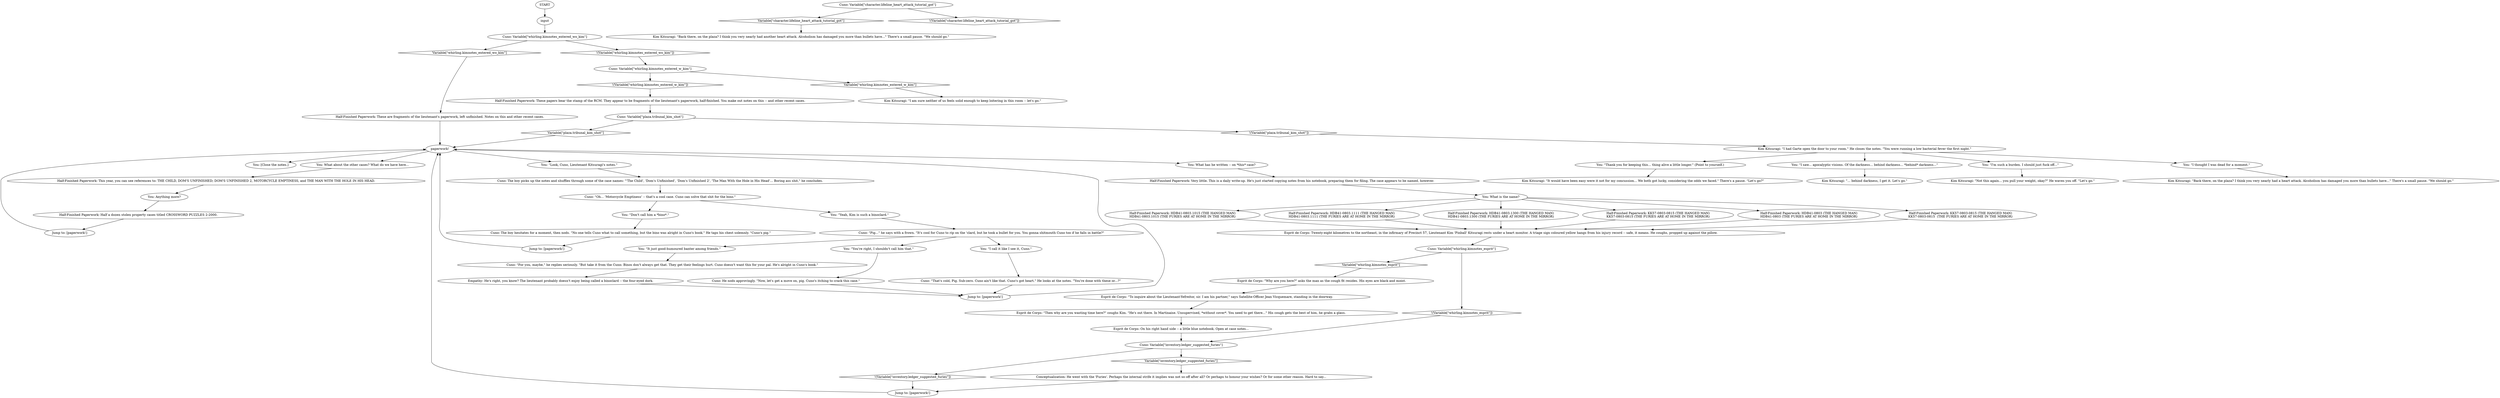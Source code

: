# WHIRLING F2 / KIM PAPERWORK
# checking out some of kim's official paperwork on his room desk
# ==================================================
digraph G {
	  0 [label="START"];
	  1 [label="input"];
	  2 [label="Conceptualization: He went with the 'Furies'. Perhaps the internal strife it implies was not so off after all? Or perhaps to honour your wishes? Or for some other reason. Hard to say..."];
	  3 [label="Cuno: The boy picks up the notes and shuffles through some of the case names: \"'The Child', 'Dom's Unfinished', 'Dom's Unfinished 2', 'The Man With the Hole in His Head'... Boring ass shit,\" he concludes."];
	  4 [label="You: \"Yeah, Kim is such a binoclard.\""];
	  5 [label="Kim Kitsuragi: \"I had Garte open the door to your room.\" He closes the notes. \"You were running a low bacterial fever the first night.\""];
	  6 [label="Jump to: [paperwork!]"];
	  7 [label="Half-Finished Paperwork: These are fragments of the lieutenant's paperwork, left unfinished. Notes on this and other recent cases."];
	  8 [label="Esprit de Corps: \"To inquire about the Lieutenant-Yefreitor, sir. I am his partner,\" says Satellite-Officer Jean Vicquemare, standing in the doorway."];
	  9 [label="Cuno: \"Pig...\" he says with a frown. \"It's cool for Cuno to rip on the 'clard, but he took a bullet for you. You gonna shitmouth Cuno too if he falls in battle?\""];
	  10 [label="Cuno: Variable[\"whirling.kimnotes_entered_wo_kim\"]"];
	  11 [label="Variable[\"whirling.kimnotes_entered_wo_kim\"]", shape=diamond];
	  12 [label="!(Variable[\"whirling.kimnotes_entered_wo_kim\"])", shape=diamond];
	  13 [label="Cuno: Variable[\"whirling.kimnotes_entered_w_kim\"]"];
	  14 [label="Variable[\"whirling.kimnotes_entered_w_kim\"]", shape=diamond];
	  15 [label="!(Variable[\"whirling.kimnotes_entered_w_kim\"])", shape=diamond];
	  16 [label="Cuno: Variable[\"inventory.ledger_suggested_furies\"]"];
	  17 [label="Variable[\"inventory.ledger_suggested_furies\"]", shape=diamond];
	  18 [label="!(Variable[\"inventory.ledger_suggested_furies\"])", shape=diamond];
	  19 [label="You: \"Thank you for keeping this... thing alive a little longer.\" (Point to yourself.)"];
	  20 [label="You: What is the name?"];
	  21 [label="Half-Finished Paperwork: HDB41-0803 (THE HANGED MAN)\nHDB41-0803 (THE FURIES ARE AT HOME IN THE MIRROR)"];
	  22 [label="Half-Finished Paperwork: KK57-0803-0815 (THE HANGED MAN)\nKK57-0803-0815  (THE FURIES ARE AT HOME IN THE MIRROR)"];
	  23 [label="Kim Kitsuragi: \"I am sure neither of us feels solid enough to keep loitering in this room -- let's go.\""];
	  24 [label="Esprit de Corps: \"Why are you here?\" asks the man as the cough fit resides. His eyes are black and moist."];
	  25 [label="Cuno: The boy hesitates for a moment, then nods. \"No one tells Cuno what to call something, but the bino was alright in Cuno's book.\" He taps his chest solemnly. \"Cuno's pig.\""];
	  26 [label="You: \"I saw... apocalyptic visions. Of the darkness... behind darkness... *behind* darkness...\""];
	  27 [label="Cuno: Variable[\"whirling.kimnotes_esprit\"]"];
	  28 [label="Variable[\"whirling.kimnotes_esprit\"]", shape=diamond];
	  29 [label="!(Variable[\"whirling.kimnotes_esprit\"])", shape=diamond];
	  30 [label="You: \"Look, Cuno, Lieutenant Kitsuragi's notes.\""];
	  31 [label="Cuno: \"For you, maybe,\" he replies seriously. \"But take it from the Cunn: Binos don't always get that. They get their feelings hurt. Cuno doesn't want this for your pal. He's alright in Cuno's book.\""];
	  32 [label="Jump to: [paperwork!]"];
	  33 [label="You: \"I'm such a burden. I should just fuck off...\""];
	  34 [label="Half-Finished Paperwork: HDB41-0803.1015 (THE HANGED MAN)\nHDB41-0803.1015 (THE FURIES ARE AT HOME IN THE MIRROR)"];
	  35 [label="Half-Finished Paperwork: This year, you can see references to: THE CHILD, DOM'S UNFINISHED; DOM'S UNFINISHED 2, MOTORCYCLE EMPTINESS, and THE MAN WITH THE HOLE IN HIS HEAD."];
	  36 [label="Kim Kitsuragi: \"Not this again... you pull your weight, okay?\" He waves you off. \"Let's go.\""];
	  37 [label="Kim Kitsuragi: \"It would have been easy were it not for my concussion... We both got lucky, considering the odds we faced.\" There's a pause. \"Let's go?\""];
	  38 [label="Cuno: \"Oh... 'Motorcycle Emptiness' -- that's a cool case. Cuno can solve that shit for the bino.\""];
	  39 [label="Cuno: Variable[\"plaza.tribunal_kim_shot\"]"];
	  40 [label="Variable[\"plaza.tribunal_kim_shot\"]", shape=diamond];
	  41 [label="!(Variable[\"plaza.tribunal_kim_shot\"])", shape=diamond];
	  42 [label="You: \"I thought I was dead for a moment.\""];
	  43 [label="You: What has he written -- on *this* case?"];
	  44 [label="Half-Finished Paperwork: HDB41-0803.1111 (THE HANGED MAN)\nHDB41-0803.1111 (THE FURIES ARE AT HOME IN THE MIRROR)"];
	  45 [label="Esprit de Corps: On his right hand side -- a little blue notebook. Open at case notes..."];
	  46 [label="You: \"It just good-humoured banter among friends.\""];
	  47 [label="Half-Finished Paperwork: These papers bear the stamp of the RCM. They appear to be fragments of the lieutenant's paperwork, half-finished. You make out notes on this -- and other recent cases."];
	  48 [label="Half-Finished Paperwork: Half a dozen stolen property cases titled CROSSWORD PUZZLES 2-2000."];
	  49 [label="Kim Kitsuragi: \"Back there, on the plaza? I think you very nearly had a heart attack. Alcoholism has damaged you more than bullets have...\" There's a small pause. \"We should go.\""];
	  50 [label="Esprit de Corps: \"Then why are you wasting time here?\" coughs Kim. \"He's out there. In Martinaise. Unsupervised, *without cover*. You need to get there...\" His cough gets the best of him, he grabs a glass."];
	  51 [label="paperwork!"];
	  53 [label="Kim Kitsuragi: \"... behind darkness, I get it. Let's go.\""];
	  54 [label="Esprit de Corps: Twenty-eight kilometres to the northeast, in the infirmary of Precinct 57, Lieutenant Kim 'Pinball' Kitsuragi rests under a heart monitor. A triage sign coloured yellow hangs from his injury record -- safe, it means. He coughs, propped up against the pillow."];
	  55 [label="Cuno: Variable[\"character.lifeline_heart_attack_tutorial_got\"]"];
	  56 [label="Variable[\"character.lifeline_heart_attack_tutorial_got\"]", shape=diamond];
	  57 [label="!(Variable[\"character.lifeline_heart_attack_tutorial_got\"])", shape=diamond];
	  58 [label="Jump to: [paperwork!]"];
	  59 [label="You: What about the other cases? What do we have here..."];
	  60 [label="You: [Close the notes.]"];
	  61 [label="Half-Finished Paperwork: HDB41-0803.1300 (THE HANGED MAN)\nHDB41-0803.1300 (THE FURIES ARE AT HOME IN THE MIRROR)"];
	  62 [label="Half-Finished Paperwork: KK57-0803-0815 (THE HANGED MAN)\nKK57-0803-0815 (THE FURIES ARE AT HOME IN THE MIRROR)"];
	  63 [label="You: \"Don't call him a *bino*.\""];
	  64 [label="Empathy: He's right, you know? The lieutenant probably doesn't enjoy being called a binoclard -- the four-eyed dork."];
	  65 [label="Kim Kitsuragi: \"Back there, on the plaza? I think you very nearly had another heart attack. Alcoholism has damaged you more than bullets have...\" There's a small pause. \"We should go.\""];
	  66 [label="You: \"You're right, I shouldn't call him that.\""];
	  67 [label="Cuno: \"That's cold, Pig. Sub-zero. Cuno ain't like that. Cuno's got heart.\" He looks at the notes. \"You're done with these or...?\""];
	  68 [label="Jump to: [paperwork!]"];
	  69 [label="You: Anything more?"];
	  70 [label="You: \"I call it like I see it, Cuno.\""];
	  71 [label="Cuno: He nods approvingly. \"Now, let's get a move on, pig. Cuno's itching to crack this case.\""];
	  72 [label="Half-Finished Paperwork: Very little. This is a daily write-up. He's just started copying notes from his notebook, preparing them for filing. The case appears to be named, however."];
	  0 -> 1
	  1 -> 10
	  2 -> 6
	  3 -> 38
	  4 -> 9
	  5 -> 33
	  5 -> 26
	  5 -> 19
	  5 -> 42
	  6 -> 51
	  7 -> 51
	  8 -> 50
	  9 -> 70
	  9 -> 66
	  9 -> 46
	  10 -> 11
	  10 -> 12
	  11 -> 7
	  12 -> 13
	  13 -> 14
	  13 -> 15
	  14 -> 23
	  15 -> 47
	  16 -> 17
	  16 -> 18
	  17 -> 2
	  18 -> 6
	  19 -> 37
	  20 -> 34
	  20 -> 44
	  20 -> 21
	  20 -> 22
	  20 -> 61
	  20 -> 62
	  21 -> 54
	  22 -> 54
	  24 -> 8
	  25 -> 68
	  26 -> 53
	  27 -> 28
	  27 -> 29
	  28 -> 24
	  29 -> 16
	  30 -> 3
	  31 -> 64
	  32 -> 51
	  33 -> 36
	  34 -> 54
	  35 -> 69
	  38 -> 4
	  38 -> 63
	  39 -> 40
	  39 -> 41
	  40 -> 51
	  41 -> 5
	  42 -> 49
	  43 -> 72
	  44 -> 54
	  45 -> 16
	  46 -> 31
	  47 -> 39
	  48 -> 58
	  50 -> 45
	  51 -> 59
	  51 -> 43
	  51 -> 60
	  51 -> 30
	  54 -> 27
	  55 -> 56
	  55 -> 57
	  56 -> 65
	  58 -> 51
	  59 -> 35
	  61 -> 54
	  62 -> 54
	  63 -> 25
	  64 -> 32
	  66 -> 71
	  67 -> 32
	  68 -> 51
	  69 -> 48
	  70 -> 67
	  71 -> 32
	  72 -> 20
}

